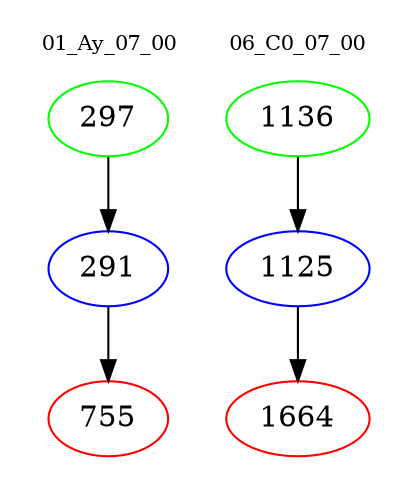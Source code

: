 digraph{
subgraph cluster_0 {
color = white
label = "01_Ay_07_00";
fontsize=10;
T0_297 [label="297", color="green"]
T0_297 -> T0_291 [color="black"]
T0_291 [label="291", color="blue"]
T0_291 -> T0_755 [color="black"]
T0_755 [label="755", color="red"]
}
subgraph cluster_1 {
color = white
label = "06_C0_07_00";
fontsize=10;
T1_1136 [label="1136", color="green"]
T1_1136 -> T1_1125 [color="black"]
T1_1125 [label="1125", color="blue"]
T1_1125 -> T1_1664 [color="black"]
T1_1664 [label="1664", color="red"]
}
}
